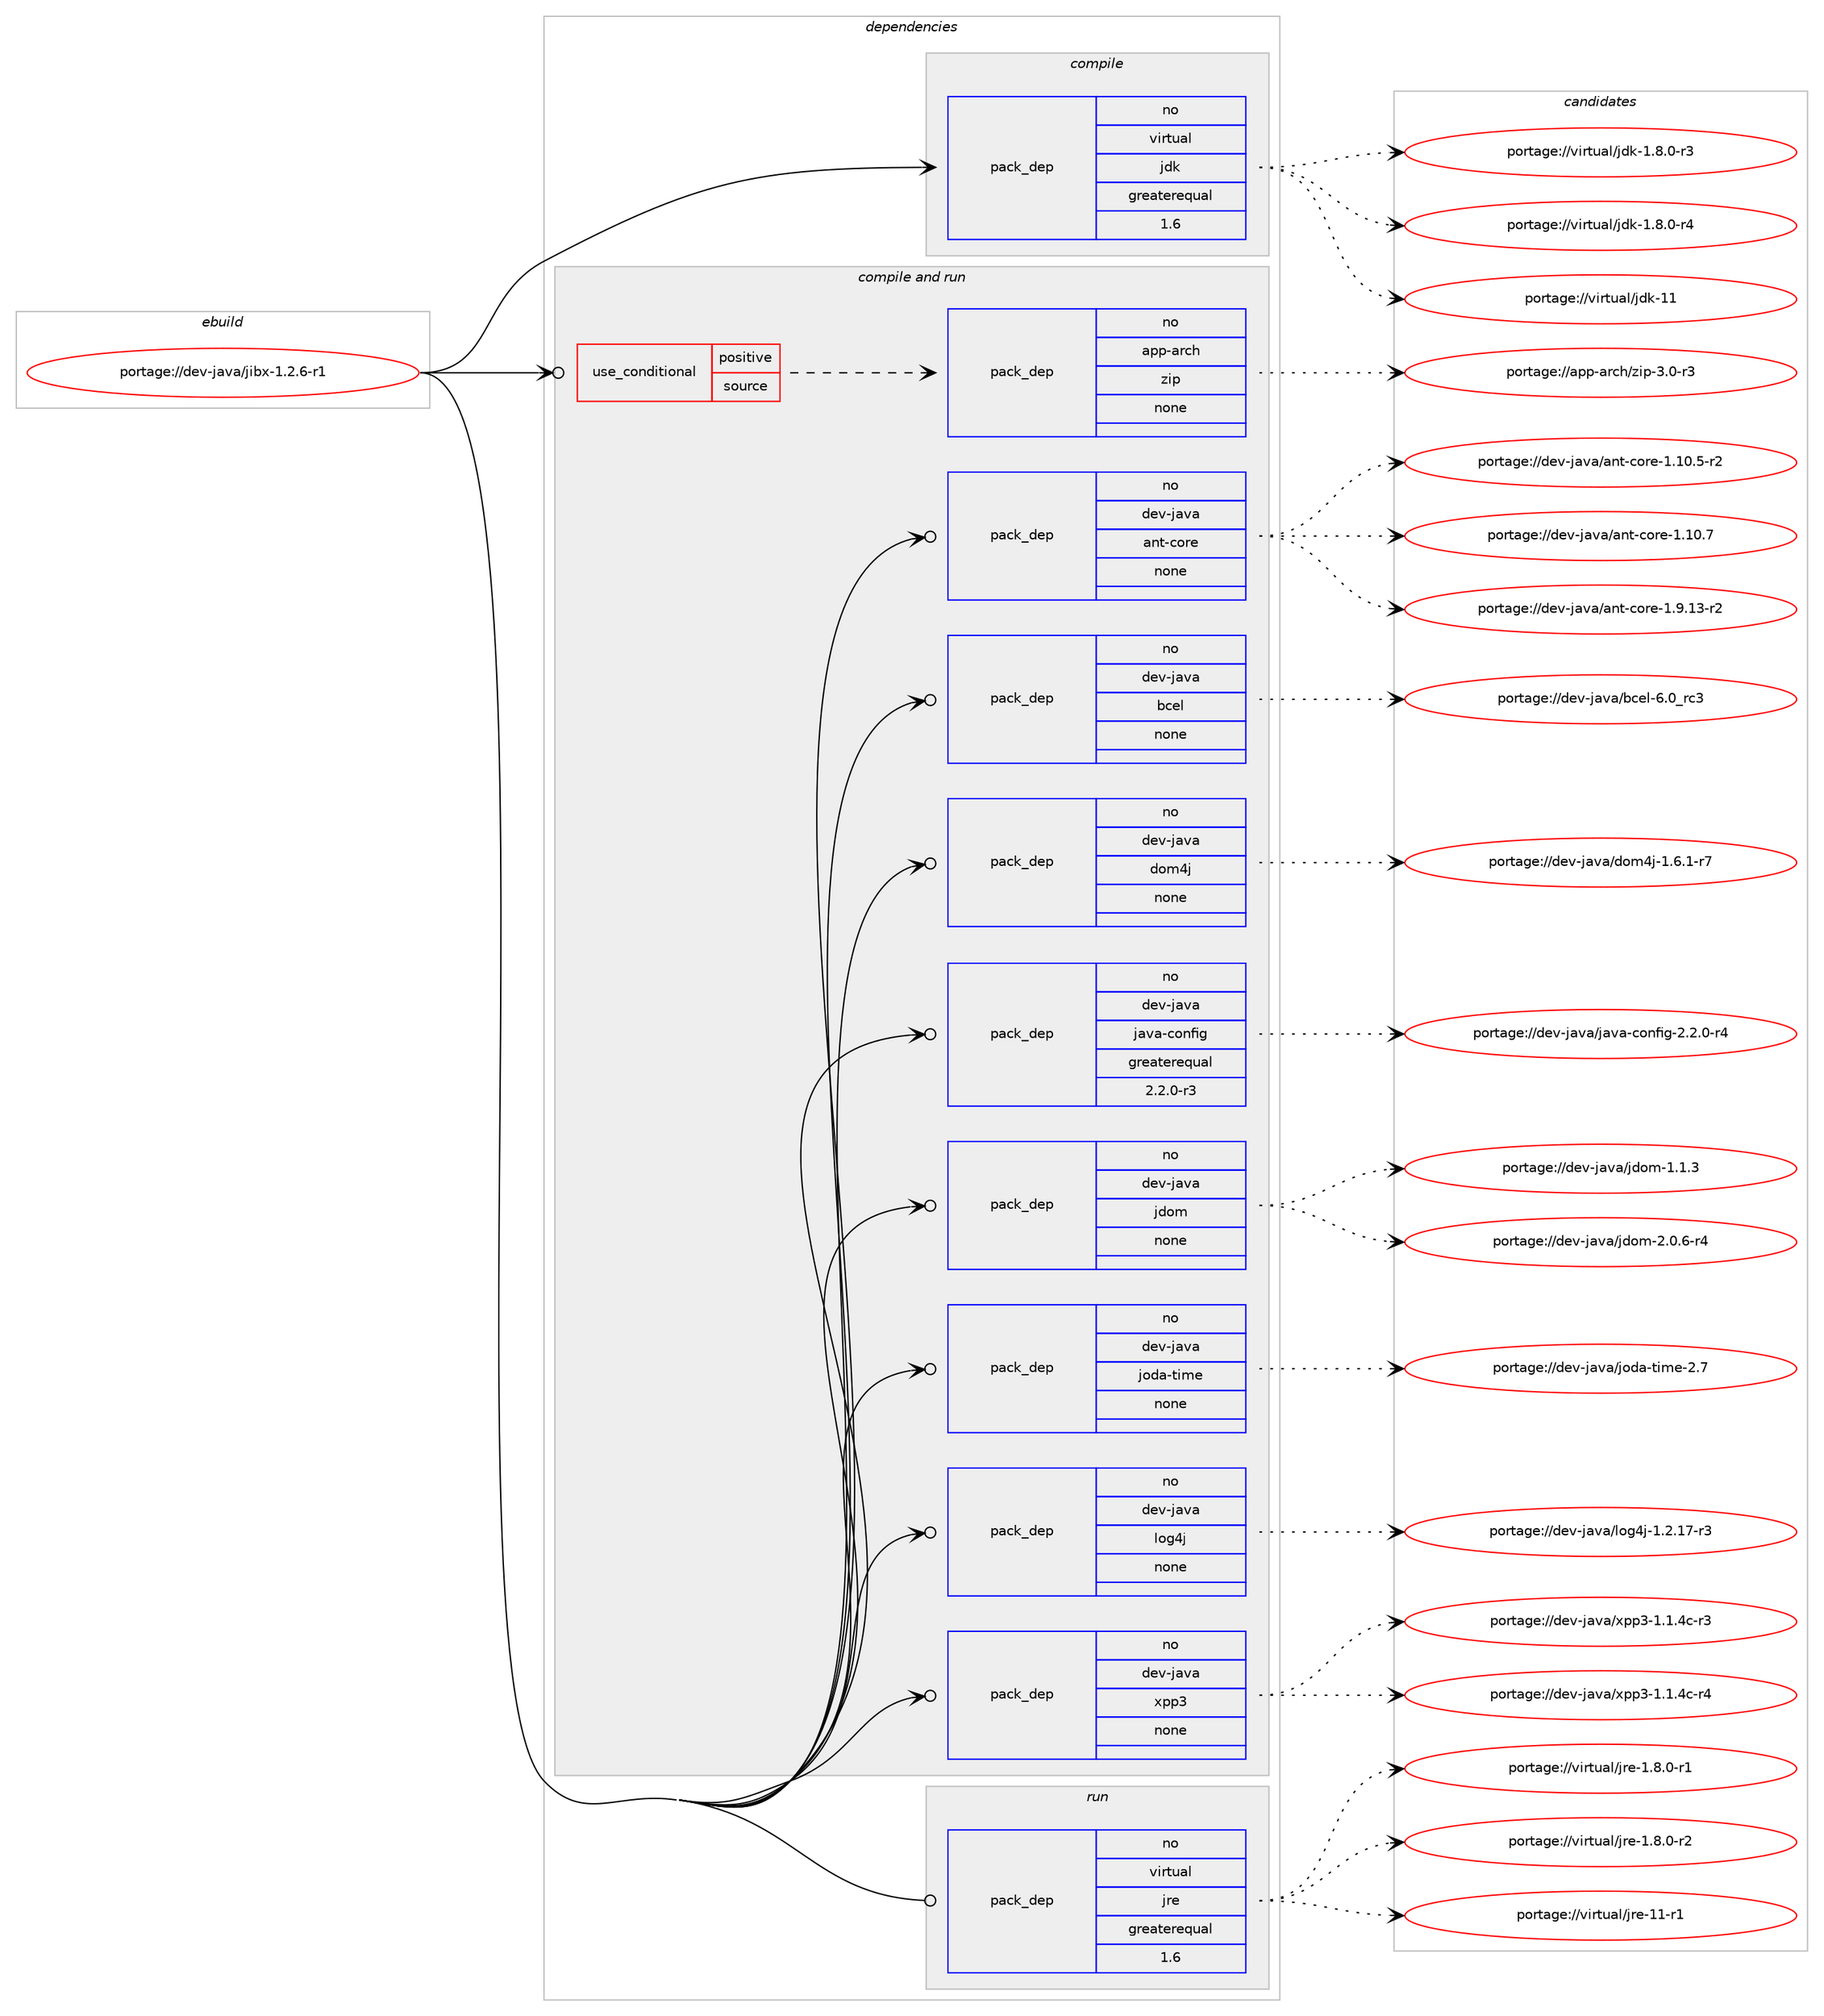 digraph prolog {

# *************
# Graph options
# *************

newrank=true;
concentrate=true;
compound=true;
graph [rankdir=LR,fontname=Helvetica,fontsize=10,ranksep=1.5];#, ranksep=2.5, nodesep=0.2];
edge  [arrowhead=vee];
node  [fontname=Helvetica,fontsize=10];

# **********
# The ebuild
# **********

subgraph cluster_leftcol {
color=gray;
rank=same;
label=<<i>ebuild</i>>;
id [label="portage://dev-java/jibx-1.2.6-r1", color=red, width=4, href="../dev-java/jibx-1.2.6-r1.svg"];
}

# ****************
# The dependencies
# ****************

subgraph cluster_midcol {
color=gray;
label=<<i>dependencies</i>>;
subgraph cluster_compile {
fillcolor="#eeeeee";
style=filled;
label=<<i>compile</i>>;
subgraph pack68278 {
dependency89508 [label=<<TABLE BORDER="0" CELLBORDER="1" CELLSPACING="0" CELLPADDING="4" WIDTH="220"><TR><TD ROWSPAN="6" CELLPADDING="30">pack_dep</TD></TR><TR><TD WIDTH="110">no</TD></TR><TR><TD>virtual</TD></TR><TR><TD>jdk</TD></TR><TR><TD>greaterequal</TD></TR><TR><TD>1.6</TD></TR></TABLE>>, shape=none, color=blue];
}
id:e -> dependency89508:w [weight=20,style="solid",arrowhead="vee"];
}
subgraph cluster_compileandrun {
fillcolor="#eeeeee";
style=filled;
label=<<i>compile and run</i>>;
subgraph cond18509 {
dependency89509 [label=<<TABLE BORDER="0" CELLBORDER="1" CELLSPACING="0" CELLPADDING="4"><TR><TD ROWSPAN="3" CELLPADDING="10">use_conditional</TD></TR><TR><TD>positive</TD></TR><TR><TD>source</TD></TR></TABLE>>, shape=none, color=red];
subgraph pack68279 {
dependency89510 [label=<<TABLE BORDER="0" CELLBORDER="1" CELLSPACING="0" CELLPADDING="4" WIDTH="220"><TR><TD ROWSPAN="6" CELLPADDING="30">pack_dep</TD></TR><TR><TD WIDTH="110">no</TD></TR><TR><TD>app-arch</TD></TR><TR><TD>zip</TD></TR><TR><TD>none</TD></TR><TR><TD></TD></TR></TABLE>>, shape=none, color=blue];
}
dependency89509:e -> dependency89510:w [weight=20,style="dashed",arrowhead="vee"];
}
id:e -> dependency89509:w [weight=20,style="solid",arrowhead="odotvee"];
subgraph pack68280 {
dependency89511 [label=<<TABLE BORDER="0" CELLBORDER="1" CELLSPACING="0" CELLPADDING="4" WIDTH="220"><TR><TD ROWSPAN="6" CELLPADDING="30">pack_dep</TD></TR><TR><TD WIDTH="110">no</TD></TR><TR><TD>dev-java</TD></TR><TR><TD>ant-core</TD></TR><TR><TD>none</TD></TR><TR><TD></TD></TR></TABLE>>, shape=none, color=blue];
}
id:e -> dependency89511:w [weight=20,style="solid",arrowhead="odotvee"];
subgraph pack68281 {
dependency89512 [label=<<TABLE BORDER="0" CELLBORDER="1" CELLSPACING="0" CELLPADDING="4" WIDTH="220"><TR><TD ROWSPAN="6" CELLPADDING="30">pack_dep</TD></TR><TR><TD WIDTH="110">no</TD></TR><TR><TD>dev-java</TD></TR><TR><TD>bcel</TD></TR><TR><TD>none</TD></TR><TR><TD></TD></TR></TABLE>>, shape=none, color=blue];
}
id:e -> dependency89512:w [weight=20,style="solid",arrowhead="odotvee"];
subgraph pack68282 {
dependency89513 [label=<<TABLE BORDER="0" CELLBORDER="1" CELLSPACING="0" CELLPADDING="4" WIDTH="220"><TR><TD ROWSPAN="6" CELLPADDING="30">pack_dep</TD></TR><TR><TD WIDTH="110">no</TD></TR><TR><TD>dev-java</TD></TR><TR><TD>dom4j</TD></TR><TR><TD>none</TD></TR><TR><TD></TD></TR></TABLE>>, shape=none, color=blue];
}
id:e -> dependency89513:w [weight=20,style="solid",arrowhead="odotvee"];
subgraph pack68283 {
dependency89514 [label=<<TABLE BORDER="0" CELLBORDER="1" CELLSPACING="0" CELLPADDING="4" WIDTH="220"><TR><TD ROWSPAN="6" CELLPADDING="30">pack_dep</TD></TR><TR><TD WIDTH="110">no</TD></TR><TR><TD>dev-java</TD></TR><TR><TD>java-config</TD></TR><TR><TD>greaterequal</TD></TR><TR><TD>2.2.0-r3</TD></TR></TABLE>>, shape=none, color=blue];
}
id:e -> dependency89514:w [weight=20,style="solid",arrowhead="odotvee"];
subgraph pack68284 {
dependency89515 [label=<<TABLE BORDER="0" CELLBORDER="1" CELLSPACING="0" CELLPADDING="4" WIDTH="220"><TR><TD ROWSPAN="6" CELLPADDING="30">pack_dep</TD></TR><TR><TD WIDTH="110">no</TD></TR><TR><TD>dev-java</TD></TR><TR><TD>jdom</TD></TR><TR><TD>none</TD></TR><TR><TD></TD></TR></TABLE>>, shape=none, color=blue];
}
id:e -> dependency89515:w [weight=20,style="solid",arrowhead="odotvee"];
subgraph pack68285 {
dependency89516 [label=<<TABLE BORDER="0" CELLBORDER="1" CELLSPACING="0" CELLPADDING="4" WIDTH="220"><TR><TD ROWSPAN="6" CELLPADDING="30">pack_dep</TD></TR><TR><TD WIDTH="110">no</TD></TR><TR><TD>dev-java</TD></TR><TR><TD>joda-time</TD></TR><TR><TD>none</TD></TR><TR><TD></TD></TR></TABLE>>, shape=none, color=blue];
}
id:e -> dependency89516:w [weight=20,style="solid",arrowhead="odotvee"];
subgraph pack68286 {
dependency89517 [label=<<TABLE BORDER="0" CELLBORDER="1" CELLSPACING="0" CELLPADDING="4" WIDTH="220"><TR><TD ROWSPAN="6" CELLPADDING="30">pack_dep</TD></TR><TR><TD WIDTH="110">no</TD></TR><TR><TD>dev-java</TD></TR><TR><TD>log4j</TD></TR><TR><TD>none</TD></TR><TR><TD></TD></TR></TABLE>>, shape=none, color=blue];
}
id:e -> dependency89517:w [weight=20,style="solid",arrowhead="odotvee"];
subgraph pack68287 {
dependency89518 [label=<<TABLE BORDER="0" CELLBORDER="1" CELLSPACING="0" CELLPADDING="4" WIDTH="220"><TR><TD ROWSPAN="6" CELLPADDING="30">pack_dep</TD></TR><TR><TD WIDTH="110">no</TD></TR><TR><TD>dev-java</TD></TR><TR><TD>xpp3</TD></TR><TR><TD>none</TD></TR><TR><TD></TD></TR></TABLE>>, shape=none, color=blue];
}
id:e -> dependency89518:w [weight=20,style="solid",arrowhead="odotvee"];
}
subgraph cluster_run {
fillcolor="#eeeeee";
style=filled;
label=<<i>run</i>>;
subgraph pack68288 {
dependency89519 [label=<<TABLE BORDER="0" CELLBORDER="1" CELLSPACING="0" CELLPADDING="4" WIDTH="220"><TR><TD ROWSPAN="6" CELLPADDING="30">pack_dep</TD></TR><TR><TD WIDTH="110">no</TD></TR><TR><TD>virtual</TD></TR><TR><TD>jre</TD></TR><TR><TD>greaterequal</TD></TR><TR><TD>1.6</TD></TR></TABLE>>, shape=none, color=blue];
}
id:e -> dependency89519:w [weight=20,style="solid",arrowhead="odot"];
}
}

# **************
# The candidates
# **************

subgraph cluster_choices {
rank=same;
color=gray;
label=<<i>candidates</i>>;

subgraph choice68278 {
color=black;
nodesep=1;
choiceportage11810511411611797108471061001074549465646484511451 [label="portage://virtual/jdk-1.8.0-r3", color=red, width=4,href="../virtual/jdk-1.8.0-r3.svg"];
choiceportage11810511411611797108471061001074549465646484511452 [label="portage://virtual/jdk-1.8.0-r4", color=red, width=4,href="../virtual/jdk-1.8.0-r4.svg"];
choiceportage1181051141161179710847106100107454949 [label="portage://virtual/jdk-11", color=red, width=4,href="../virtual/jdk-11.svg"];
dependency89508:e -> choiceportage11810511411611797108471061001074549465646484511451:w [style=dotted,weight="100"];
dependency89508:e -> choiceportage11810511411611797108471061001074549465646484511452:w [style=dotted,weight="100"];
dependency89508:e -> choiceportage1181051141161179710847106100107454949:w [style=dotted,weight="100"];
}
subgraph choice68279 {
color=black;
nodesep=1;
choiceportage9711211245971149910447122105112455146484511451 [label="portage://app-arch/zip-3.0-r3", color=red, width=4,href="../app-arch/zip-3.0-r3.svg"];
dependency89510:e -> choiceportage9711211245971149910447122105112455146484511451:w [style=dotted,weight="100"];
}
subgraph choice68280 {
color=black;
nodesep=1;
choiceportage10010111845106971189747971101164599111114101454946494846534511450 [label="portage://dev-java/ant-core-1.10.5-r2", color=red, width=4,href="../dev-java/ant-core-1.10.5-r2.svg"];
choiceportage1001011184510697118974797110116459911111410145494649484655 [label="portage://dev-java/ant-core-1.10.7", color=red, width=4,href="../dev-java/ant-core-1.10.7.svg"];
choiceportage10010111845106971189747971101164599111114101454946574649514511450 [label="portage://dev-java/ant-core-1.9.13-r2", color=red, width=4,href="../dev-java/ant-core-1.9.13-r2.svg"];
dependency89511:e -> choiceportage10010111845106971189747971101164599111114101454946494846534511450:w [style=dotted,weight="100"];
dependency89511:e -> choiceportage1001011184510697118974797110116459911111410145494649484655:w [style=dotted,weight="100"];
dependency89511:e -> choiceportage10010111845106971189747971101164599111114101454946574649514511450:w [style=dotted,weight="100"];
}
subgraph choice68281 {
color=black;
nodesep=1;
choiceportage10010111845106971189747989910110845544648951149951 [label="portage://dev-java/bcel-6.0_rc3", color=red, width=4,href="../dev-java/bcel-6.0_rc3.svg"];
dependency89512:e -> choiceportage10010111845106971189747989910110845544648951149951:w [style=dotted,weight="100"];
}
subgraph choice68282 {
color=black;
nodesep=1;
choiceportage10010111845106971189747100111109521064549465446494511455 [label="portage://dev-java/dom4j-1.6.1-r7", color=red, width=4,href="../dev-java/dom4j-1.6.1-r7.svg"];
dependency89513:e -> choiceportage10010111845106971189747100111109521064549465446494511455:w [style=dotted,weight="100"];
}
subgraph choice68283 {
color=black;
nodesep=1;
choiceportage10010111845106971189747106971189745991111101021051034550465046484511452 [label="portage://dev-java/java-config-2.2.0-r4", color=red, width=4,href="../dev-java/java-config-2.2.0-r4.svg"];
dependency89514:e -> choiceportage10010111845106971189747106971189745991111101021051034550465046484511452:w [style=dotted,weight="100"];
}
subgraph choice68284 {
color=black;
nodesep=1;
choiceportage10010111845106971189747106100111109454946494651 [label="portage://dev-java/jdom-1.1.3", color=red, width=4,href="../dev-java/jdom-1.1.3.svg"];
choiceportage100101118451069711897471061001111094550464846544511452 [label="portage://dev-java/jdom-2.0.6-r4", color=red, width=4,href="../dev-java/jdom-2.0.6-r4.svg"];
dependency89515:e -> choiceportage10010111845106971189747106100111109454946494651:w [style=dotted,weight="100"];
dependency89515:e -> choiceportage100101118451069711897471061001111094550464846544511452:w [style=dotted,weight="100"];
}
subgraph choice68285 {
color=black;
nodesep=1;
choiceportage10010111845106971189747106111100974511610510910145504655 [label="portage://dev-java/joda-time-2.7", color=red, width=4,href="../dev-java/joda-time-2.7.svg"];
dependency89516:e -> choiceportage10010111845106971189747106111100974511610510910145504655:w [style=dotted,weight="100"];
}
subgraph choice68286 {
color=black;
nodesep=1;
choiceportage1001011184510697118974710811110352106454946504649554511451 [label="portage://dev-java/log4j-1.2.17-r3", color=red, width=4,href="../dev-java/log4j-1.2.17-r3.svg"];
dependency89517:e -> choiceportage1001011184510697118974710811110352106454946504649554511451:w [style=dotted,weight="100"];
}
subgraph choice68287 {
color=black;
nodesep=1;
choiceportage1001011184510697118974712011211251454946494652994511451 [label="portage://dev-java/xpp3-1.1.4c-r3", color=red, width=4,href="../dev-java/xpp3-1.1.4c-r3.svg"];
choiceportage1001011184510697118974712011211251454946494652994511452 [label="portage://dev-java/xpp3-1.1.4c-r4", color=red, width=4,href="../dev-java/xpp3-1.1.4c-r4.svg"];
dependency89518:e -> choiceportage1001011184510697118974712011211251454946494652994511451:w [style=dotted,weight="100"];
dependency89518:e -> choiceportage1001011184510697118974712011211251454946494652994511452:w [style=dotted,weight="100"];
}
subgraph choice68288 {
color=black;
nodesep=1;
choiceportage11810511411611797108471061141014549465646484511449 [label="portage://virtual/jre-1.8.0-r1", color=red, width=4,href="../virtual/jre-1.8.0-r1.svg"];
choiceportage11810511411611797108471061141014549465646484511450 [label="portage://virtual/jre-1.8.0-r2", color=red, width=4,href="../virtual/jre-1.8.0-r2.svg"];
choiceportage11810511411611797108471061141014549494511449 [label="portage://virtual/jre-11-r1", color=red, width=4,href="../virtual/jre-11-r1.svg"];
dependency89519:e -> choiceportage11810511411611797108471061141014549465646484511449:w [style=dotted,weight="100"];
dependency89519:e -> choiceportage11810511411611797108471061141014549465646484511450:w [style=dotted,weight="100"];
dependency89519:e -> choiceportage11810511411611797108471061141014549494511449:w [style=dotted,weight="100"];
}
}

}
